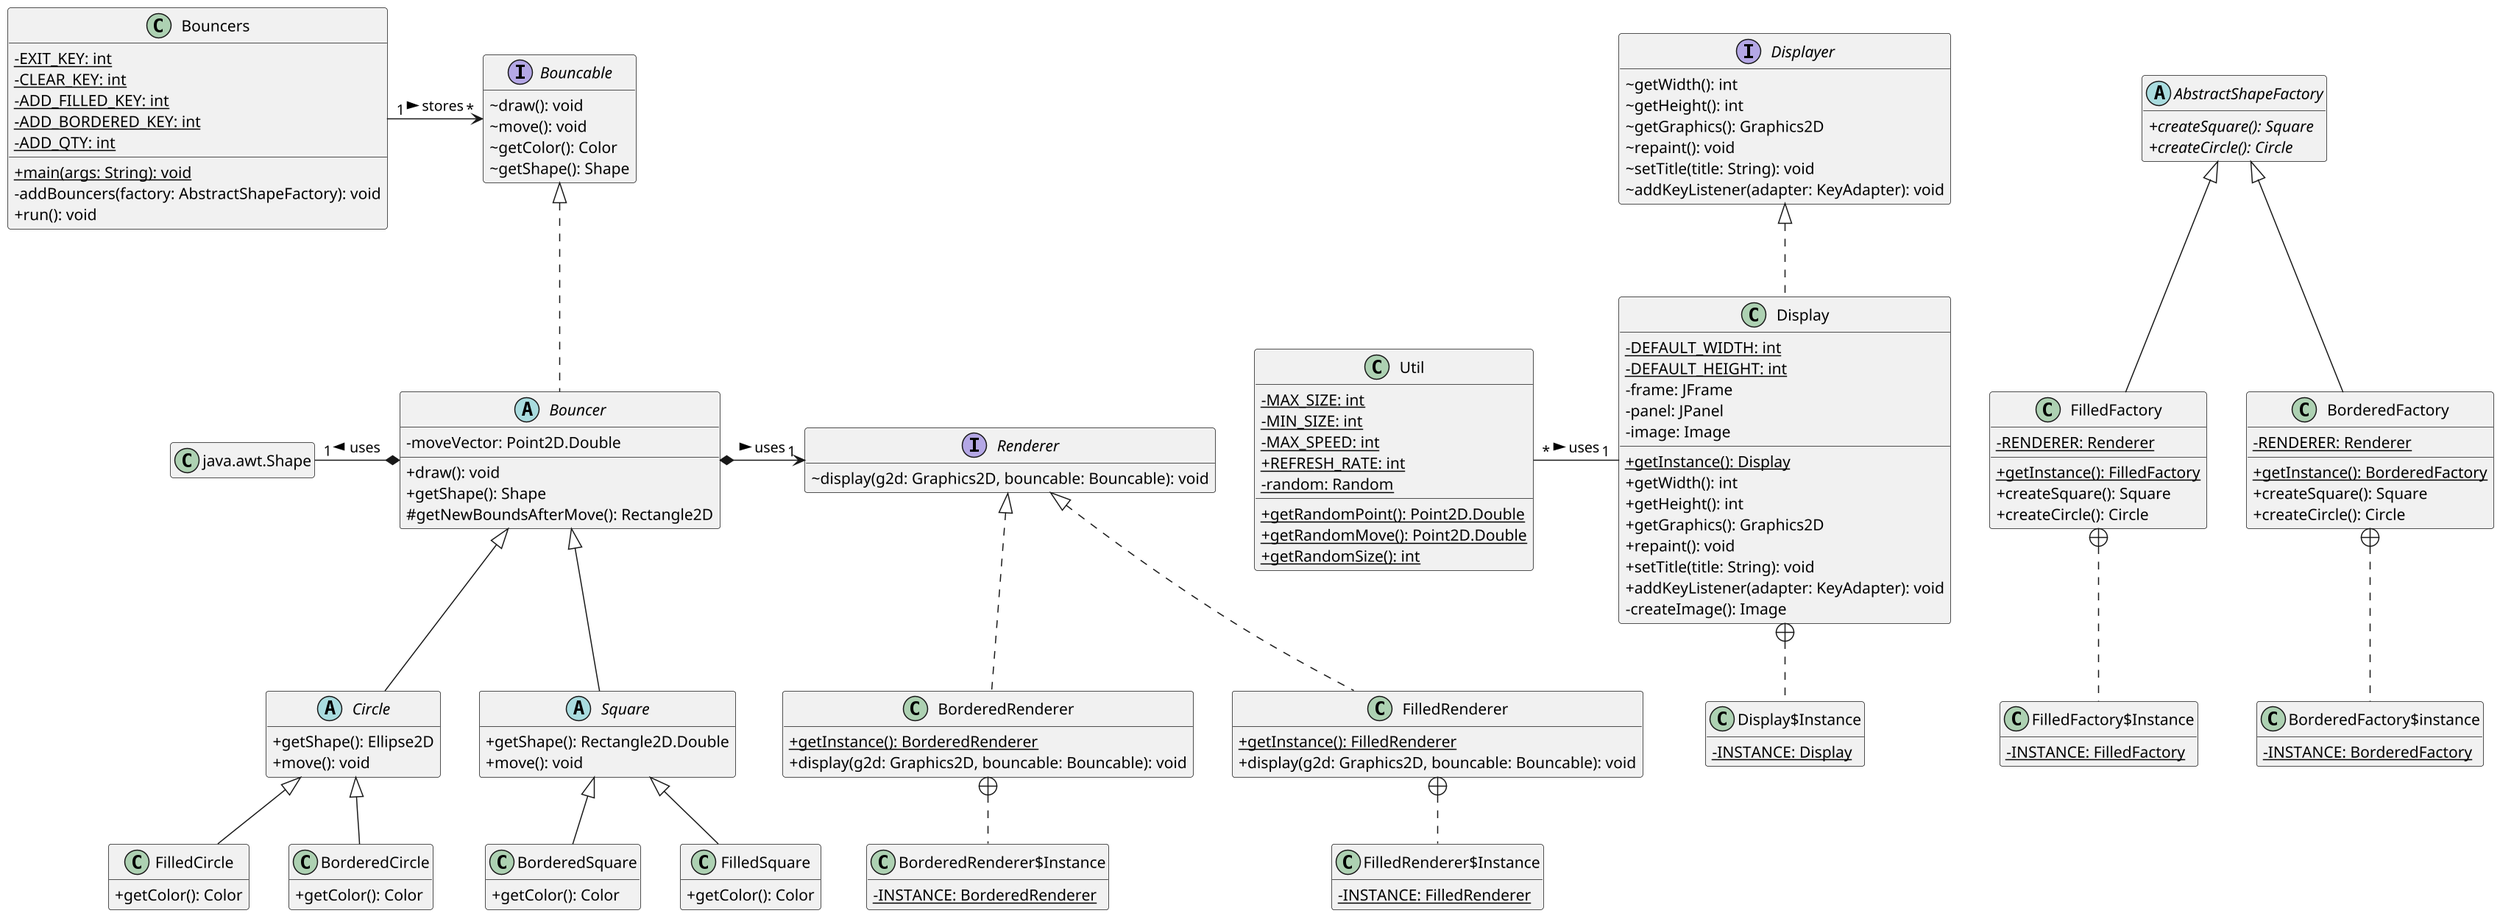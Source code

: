 @startuml

' STATIC
' Style
hide AppTest
hide empty members
skinparam fixCircleLabelOverlapping true
skinparam classAttributeIconSize 0
set separator none
scale 1.5

'Missing external classes
'TODO: really useful ?
class java.awt.Shape

' Missing associations
Bouncers "1"->"*" Bouncable: stores >
Bouncer *-left-"1" java.awt.Shape: uses >
Util "*"-"1" Display: uses >
Bouncer *->"1" Renderer: uses >
'TODO: should renderer be represented in AbstractShapeFactory ?

' Post operations
' REMOVE
'TODO: c'est static est-ce qu'il faut vraiment le retirer ?
' .*bouncers: .*<Bouncable>
' - shape: Shape\n

'TODO: c'est static est-ce qu'il faut vraiment le retirer ?
' .*display: Display\n
' .*instance: Display\n

'for bouncer
' - renderer: Renderer

' ENDSTATIC

abstract class Bouncer {

- moveVector: Point2D.Double
+ draw(): void
+ getShape(): Shape
# getNewBoundsAfterMove(): Rectangle2D
}


class FilledFactory {
- {static} RENDERER: Renderer
+ {static} getInstance(): FilledFactory
+ createSquare(): Square
+ createCircle(): Circle
}


class FilledFactory$Instance {
- {static} INSTANCE: FilledFactory
}

class BorderedFactory {
- {static} RENDERER: Renderer
+ {static} getInstance(): BorderedFactory
+ createSquare(): Square
+ createCircle(): Circle
}


class BorderedFactory$instance {
- {static} INSTANCE: BorderedFactory
}

class BorderedSquare {
+ getColor(): Color
}

interface Displayer {
~ getWidth(): int
~ getHeight(): int
~ getGraphics(): Graphics2D
~ repaint(): void
~ setTitle(title: String): void
~ addKeyListener(adapter: KeyAdapter): void
}

class FilledCircle {
+ getColor(): Color
}

class BorderedRenderer {
+ {static} getInstance(): BorderedRenderer
+ display(g2d: Graphics2D, bouncable: Bouncable): void
}

class BorderedRenderer$Instance {
- {static} INSTANCE: BorderedRenderer
}

class BorderedCircle {
+ getColor(): Color
}

abstract class AbstractShapeFactory {
+ {abstract}createSquare(): Square
+ {abstract}createCircle(): Circle
}

class FilledRenderer {
+ {static} getInstance(): FilledRenderer
+ display(g2d: Graphics2D, bouncable: Bouncable): void
}

class FilledRenderer$Instance {
- {static} INSTANCE: FilledRenderer
}

abstract class Circle {
+ getShape(): Ellipse2D
+ move(): void
}

class Display {
- {static} DEFAULT_WIDTH: int
- {static} DEFAULT_HEIGHT: int
- frame: JFrame
- panel: JPanel
- image: Image
+ {static} getInstance(): Display
+ getWidth(): int
+ getHeight(): int
+ getGraphics(): Graphics2D
+ repaint(): void
+ setTitle(title: String): void
+ addKeyListener(adapter: KeyAdapter): void
- createImage(): Image
}


class Display$Instance {
- {static} INSTANCE: Display
}

interface Bouncable {
~ draw(): void
~ move(): void
~ getColor(): Color
~ getShape(): Shape
}

class Bouncers {
- {static} EXIT_KEY: int
- {static} CLEAR_KEY: int
- {static} ADD_FILLED_KEY: int
- {static} ADD_BORDERED_KEY: int
- {static} ADD_QTY: int

+ {static} main(args: String): void
- addBouncers(factory: AbstractShapeFactory): void
+ run(): void
}


interface Renderer {
~ display(g2d: Graphics2D, bouncable: Bouncable): void
}

class AppTest {
}
class FilledSquare {
+ getColor(): Color
}

abstract class Square {
+ getShape(): Rectangle2D.Double
+ move(): void
}

class Util {
- {static} MAX_SIZE: int
- {static} MIN_SIZE: int
- {static} MAX_SPEED: int
+ {static} REFRESH_RATE: int
- {static} random: Random
+ {static} getRandomPoint(): Point2D.Double
+ {static} getRandomMove(): Point2D.Double
+ {static} getRandomSize(): int
}




Bouncable <|.. Bouncer
AbstractShapeFactory <|-- FilledFactory
FilledFactory +.. FilledFactory$Instance
AbstractShapeFactory <|-- BorderedFactory
BorderedFactory +.. BorderedFactory$instance
Square <|-- BorderedSquare
Circle <|-- FilledCircle
Renderer <|.. BorderedRenderer
BorderedRenderer +.. BorderedRenderer$Instance
Circle <|-- BorderedCircle
Renderer <|.. FilledRenderer
FilledRenderer +.. FilledRenderer$Instance
Bouncer <|-- Circle
Displayer <|.. Display
Display +.. Display$Instance
Square <|-- FilledSquare
Bouncer <|-- Square
@enduml
